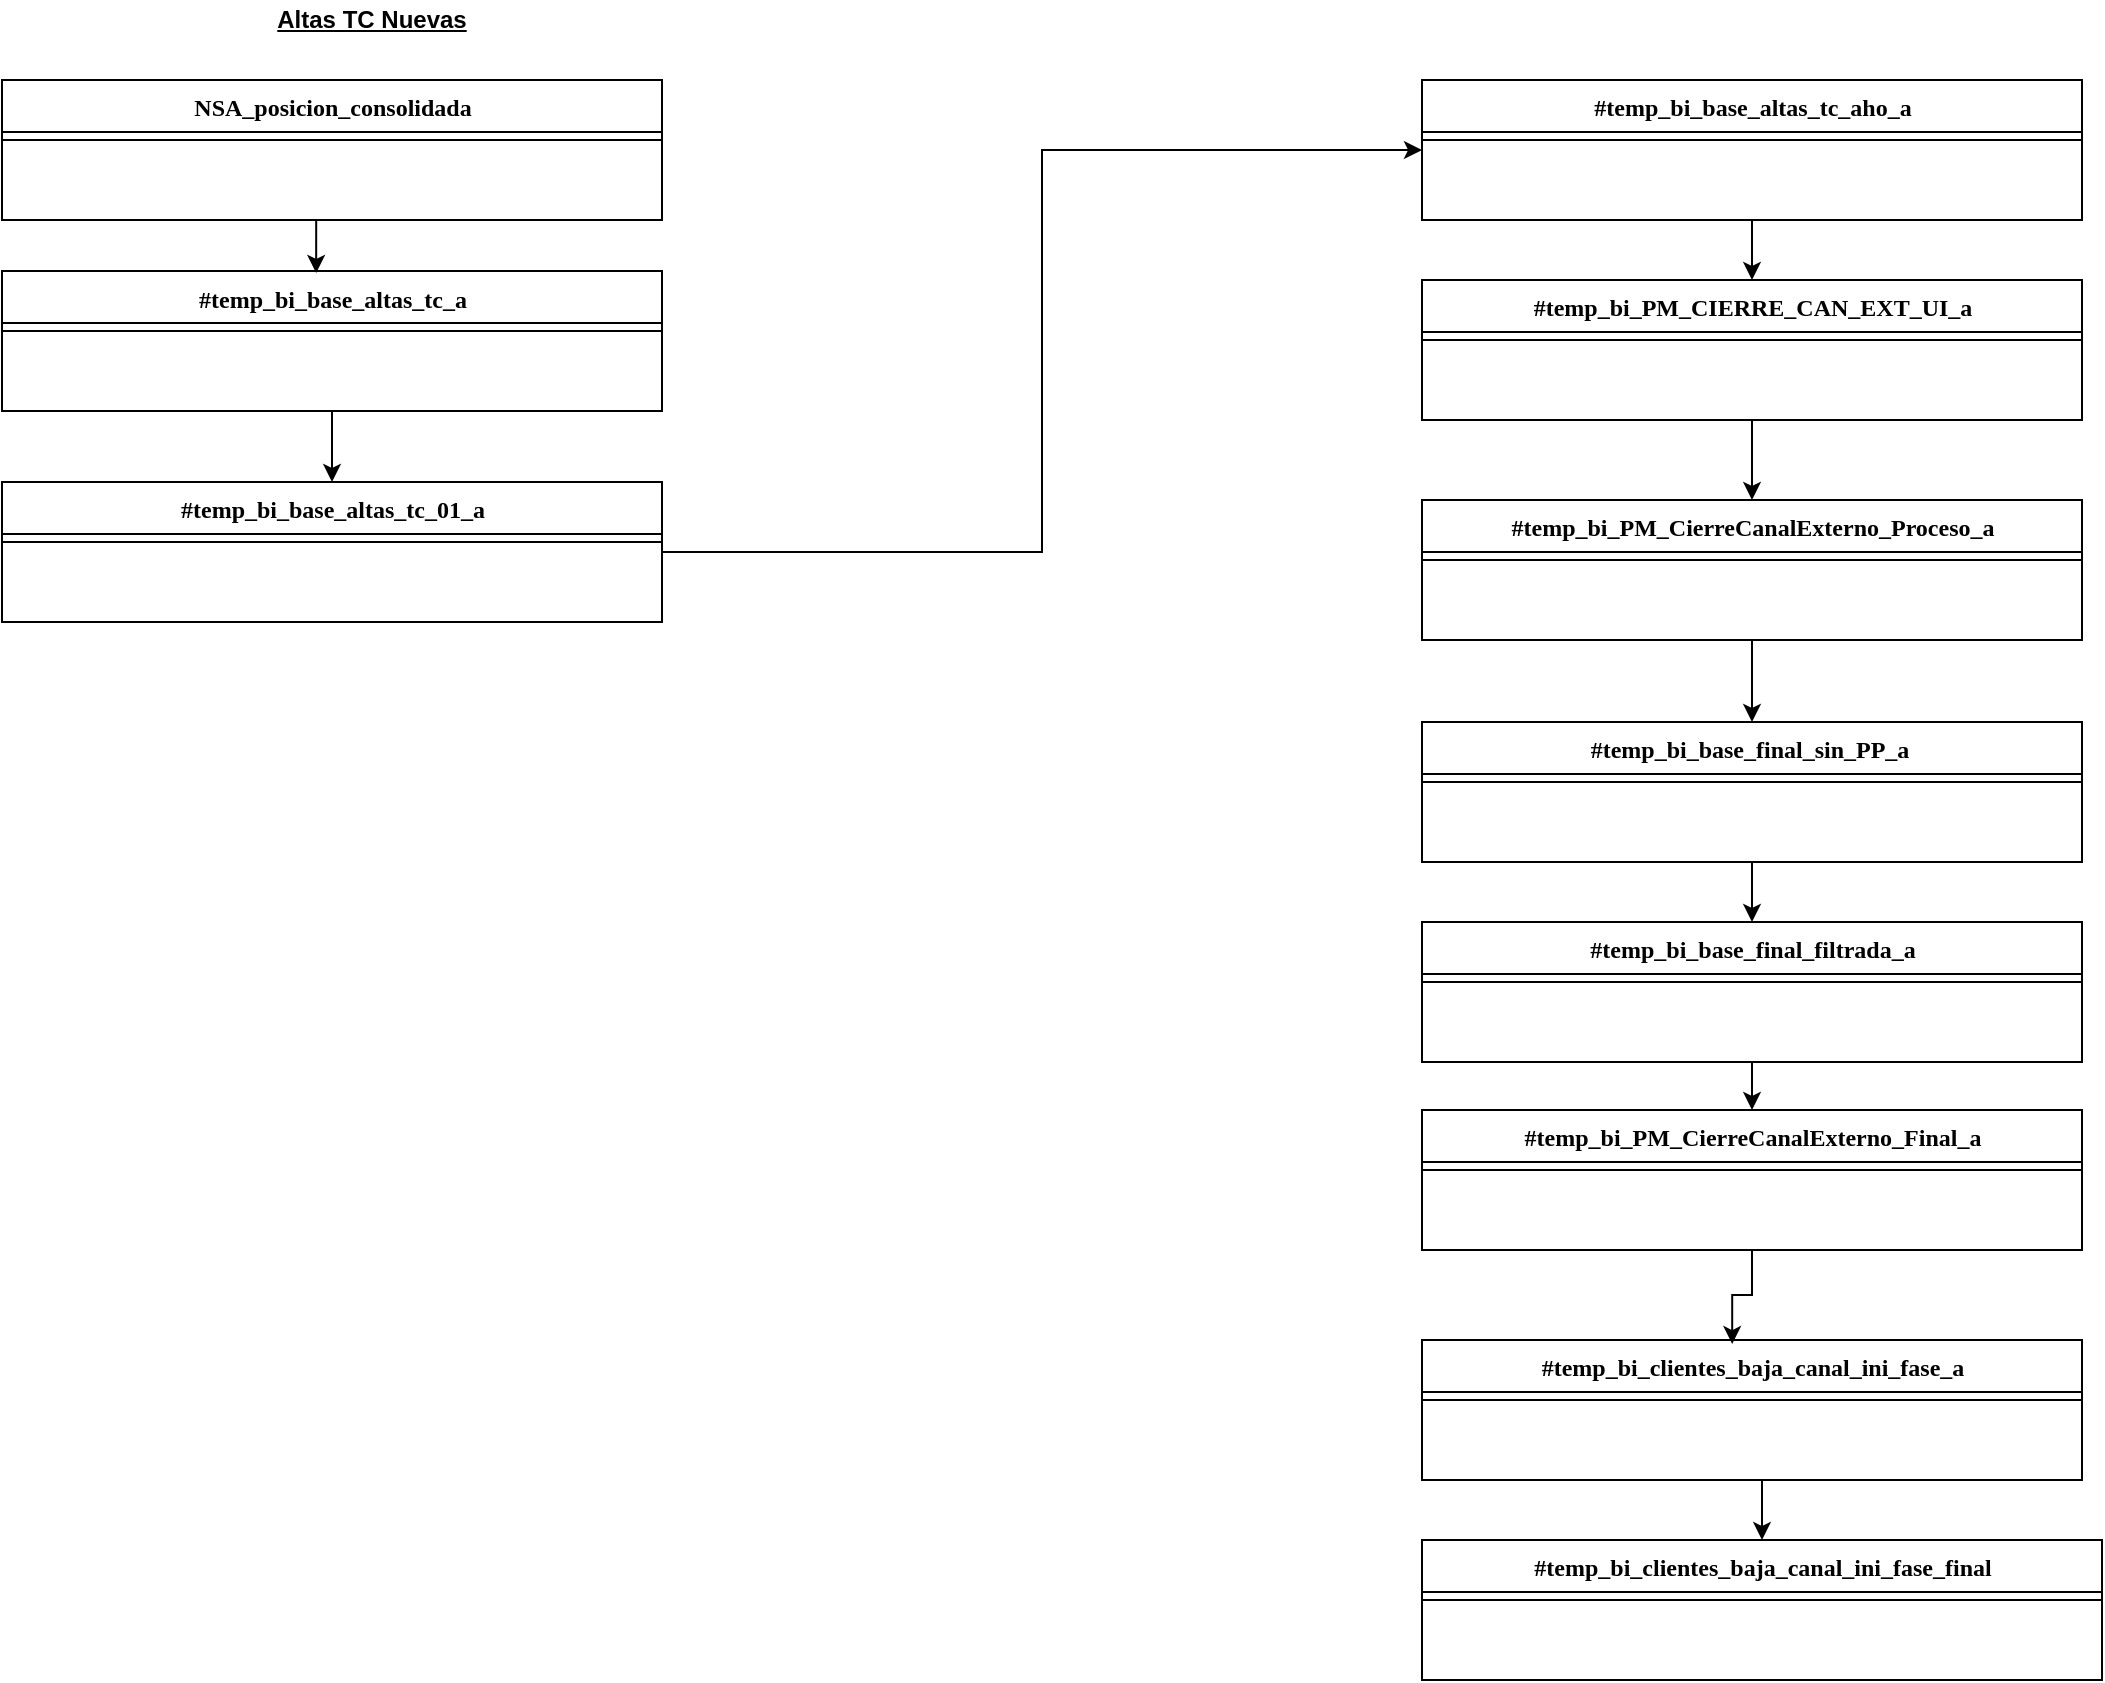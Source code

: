 <mxfile version="10.7.5" type="github"><diagram name="Page-1" id="9f46799a-70d6-7492-0946-bef42562c5a5"><mxGraphModel dx="1029" dy="469" grid="1" gridSize="10" guides="1" tooltips="1" connect="1" arrows="1" fold="1" page="1" pageScale="1" pageWidth="1100" pageHeight="850" background="#ffffff" math="0" shadow="0"><root><mxCell id="0"/><mxCell id="1" parent="0"/><mxCell id="78961159f06e98e8-17" value="#temp_bi_clientes_baja_canal_ini_fase_final" style="swimlane;html=1;fontStyle=1;align=center;verticalAlign=top;childLayout=stackLayout;horizontal=1;startSize=26;horizontalStack=0;resizeParent=1;resizeLast=0;collapsible=1;marginBottom=0;swimlaneFillColor=#ffffff;rounded=0;shadow=0;comic=0;labelBackgroundColor=none;strokeColor=#000000;strokeWidth=1;fillColor=none;fontFamily=Verdana;fontSize=12;fontColor=#000000;" parent="1" vertex="1"><mxGeometry x="740" y="770" width="340" height="70" as="geometry"/></mxCell><mxCell id="78961159f06e98e8-19" value="" style="line;html=1;strokeWidth=1;fillColor=none;align=left;verticalAlign=middle;spacingTop=-1;spacingLeft=3;spacingRight=3;rotatable=0;labelPosition=right;points=[];portConstraint=eastwest;" parent="78961159f06e98e8-17" vertex="1"><mxGeometry y="26" width="340" height="8" as="geometry"/></mxCell><mxCell id="-yuGJ59-DpwyIY4GGje7-4" style="edgeStyle=orthogonalEdgeStyle;rounded=0;orthogonalLoop=1;jettySize=auto;html=1;exitX=0.5;exitY=1;exitDx=0;exitDy=0;entryX=0.5;entryY=0;entryDx=0;entryDy=0;" edge="1" parent="1" source="IRdtAL1o3jQPXovUXI47-1" target="78961159f06e98e8-17"><mxGeometry relative="1" as="geometry"/></mxCell><mxCell id="IRdtAL1o3jQPXovUXI47-1" value="#temp_bi_clientes_baja_canal_ini_fase_a" style="swimlane;html=1;fontStyle=1;align=center;verticalAlign=top;childLayout=stackLayout;horizontal=1;startSize=26;horizontalStack=0;resizeParent=1;resizeLast=0;collapsible=1;marginBottom=0;swimlaneFillColor=#ffffff;rounded=0;shadow=0;comic=0;labelBackgroundColor=none;strokeColor=#000000;strokeWidth=1;fillColor=none;fontFamily=Verdana;fontSize=12;fontColor=#000000;" parent="1" vertex="1"><mxGeometry x="740" y="670" width="330" height="70" as="geometry"/></mxCell><mxCell id="IRdtAL1o3jQPXovUXI47-2" value="" style="line;html=1;strokeWidth=1;fillColor=none;align=left;verticalAlign=middle;spacingTop=-1;spacingLeft=3;spacingRight=3;rotatable=0;labelPosition=right;points=[];portConstraint=eastwest;" parent="IRdtAL1o3jQPXovUXI47-1" vertex="1"><mxGeometry y="26" width="330" height="8" as="geometry"/></mxCell><mxCell id="IRdtAL1o3jQPXovUXI47-6" style="edgeStyle=orthogonalEdgeStyle;rounded=0;orthogonalLoop=1;jettySize=auto;html=1;exitX=0.5;exitY=1;exitDx=0;exitDy=0;entryX=0.47;entryY=0.029;entryDx=0;entryDy=0;entryPerimeter=0;" parent="1" source="IRdtAL1o3jQPXovUXI47-4" target="IRdtAL1o3jQPXovUXI47-1" edge="1"><mxGeometry relative="1" as="geometry"/></mxCell><mxCell id="IRdtAL1o3jQPXovUXI47-4" value="#temp_bi_PM_CierreCanalExterno_Final_a" style="swimlane;html=1;fontStyle=1;align=center;verticalAlign=top;childLayout=stackLayout;horizontal=1;startSize=26;horizontalStack=0;resizeParent=1;resizeLast=0;collapsible=1;marginBottom=0;swimlaneFillColor=#ffffff;rounded=0;shadow=0;comic=0;labelBackgroundColor=none;strokeColor=#000000;strokeWidth=1;fillColor=none;fontFamily=Verdana;fontSize=12;fontColor=#000000;" parent="1" vertex="1"><mxGeometry x="740" y="555" width="330" height="70" as="geometry"/></mxCell><mxCell id="IRdtAL1o3jQPXovUXI47-5" value="" style="line;html=1;strokeWidth=1;fillColor=none;align=left;verticalAlign=middle;spacingTop=-1;spacingLeft=3;spacingRight=3;rotatable=0;labelPosition=right;points=[];portConstraint=eastwest;" parent="IRdtAL1o3jQPXovUXI47-4" vertex="1"><mxGeometry y="26" width="330" height="8" as="geometry"/></mxCell><mxCell id="IRdtAL1o3jQPXovUXI47-9" style="edgeStyle=orthogonalEdgeStyle;rounded=0;orthogonalLoop=1;jettySize=auto;html=1;exitX=0.5;exitY=1;exitDx=0;exitDy=0;entryX=0.5;entryY=0;entryDx=0;entryDy=0;" parent="1" source="IRdtAL1o3jQPXovUXI47-7" target="IRdtAL1o3jQPXovUXI47-4" edge="1"><mxGeometry relative="1" as="geometry"/></mxCell><mxCell id="IRdtAL1o3jQPXovUXI47-7" value="#temp_bi_base_final_filtrada_a" style="swimlane;html=1;fontStyle=1;align=center;verticalAlign=top;childLayout=stackLayout;horizontal=1;startSize=26;horizontalStack=0;resizeParent=1;resizeLast=0;collapsible=1;marginBottom=0;swimlaneFillColor=#ffffff;rounded=0;shadow=0;comic=0;labelBackgroundColor=none;strokeColor=#000000;strokeWidth=1;fillColor=none;fontFamily=Verdana;fontSize=12;fontColor=#000000;" parent="1" vertex="1"><mxGeometry x="740" y="461" width="330" height="70" as="geometry"/></mxCell><mxCell id="IRdtAL1o3jQPXovUXI47-8" value="" style="line;html=1;strokeWidth=1;fillColor=none;align=left;verticalAlign=middle;spacingTop=-1;spacingLeft=3;spacingRight=3;rotatable=0;labelPosition=right;points=[];portConstraint=eastwest;" parent="IRdtAL1o3jQPXovUXI47-7" vertex="1"><mxGeometry y="26" width="330" height="8" as="geometry"/></mxCell><mxCell id="IRdtAL1o3jQPXovUXI47-16" style="edgeStyle=orthogonalEdgeStyle;rounded=0;orthogonalLoop=1;jettySize=auto;html=1;exitX=0.5;exitY=1;exitDx=0;exitDy=0;entryX=0.5;entryY=0;entryDx=0;entryDy=0;" parent="1" source="IRdtAL1o3jQPXovUXI47-14" target="IRdtAL1o3jQPXovUXI47-7" edge="1"><mxGeometry relative="1" as="geometry"/></mxCell><mxCell id="IRdtAL1o3jQPXovUXI47-14" value="#temp_bi_base_final_sin_PP_a&amp;nbsp;" style="swimlane;html=1;fontStyle=1;align=center;verticalAlign=top;childLayout=stackLayout;horizontal=1;startSize=26;horizontalStack=0;resizeParent=1;resizeLast=0;collapsible=1;marginBottom=0;swimlaneFillColor=#ffffff;rounded=0;shadow=0;comic=0;labelBackgroundColor=none;strokeColor=#000000;strokeWidth=1;fillColor=none;fontFamily=Verdana;fontSize=12;fontColor=#000000;" parent="1" vertex="1"><mxGeometry x="740" y="361" width="330" height="70" as="geometry"/></mxCell><mxCell id="IRdtAL1o3jQPXovUXI47-15" value="" style="line;html=1;strokeWidth=1;fillColor=none;align=left;verticalAlign=middle;spacingTop=-1;spacingLeft=3;spacingRight=3;rotatable=0;labelPosition=right;points=[];portConstraint=eastwest;" parent="IRdtAL1o3jQPXovUXI47-14" vertex="1"><mxGeometry y="26" width="330" height="8" as="geometry"/></mxCell><mxCell id="IRdtAL1o3jQPXovUXI47-19" style="edgeStyle=orthogonalEdgeStyle;rounded=0;orthogonalLoop=1;jettySize=auto;html=1;exitX=0.5;exitY=1;exitDx=0;exitDy=0;entryX=0.5;entryY=0;entryDx=0;entryDy=0;" parent="1" source="IRdtAL1o3jQPXovUXI47-17" target="IRdtAL1o3jQPXovUXI47-14" edge="1"><mxGeometry relative="1" as="geometry"/></mxCell><mxCell id="IRdtAL1o3jQPXovUXI47-17" value="#temp_bi_PM_CierreCanalExterno_Proceso_a" style="swimlane;html=1;fontStyle=1;align=center;verticalAlign=top;childLayout=stackLayout;horizontal=1;startSize=26;horizontalStack=0;resizeParent=1;resizeLast=0;collapsible=1;marginBottom=0;swimlaneFillColor=#ffffff;rounded=0;shadow=0;comic=0;labelBackgroundColor=none;strokeColor=#000000;strokeWidth=1;fillColor=none;fontFamily=Verdana;fontSize=12;fontColor=#000000;" parent="1" vertex="1"><mxGeometry x="740" y="250" width="330" height="70" as="geometry"/></mxCell><mxCell id="IRdtAL1o3jQPXovUXI47-18" value="" style="line;html=1;strokeWidth=1;fillColor=none;align=left;verticalAlign=middle;spacingTop=-1;spacingLeft=3;spacingRight=3;rotatable=0;labelPosition=right;points=[];portConstraint=eastwest;" parent="IRdtAL1o3jQPXovUXI47-17" vertex="1"><mxGeometry y="26" width="330" height="8" as="geometry"/></mxCell><mxCell id="IRdtAL1o3jQPXovUXI47-22" style="edgeStyle=orthogonalEdgeStyle;rounded=0;orthogonalLoop=1;jettySize=auto;html=1;exitX=0.5;exitY=1;exitDx=0;exitDy=0;entryX=0.5;entryY=0;entryDx=0;entryDy=0;" parent="1" source="IRdtAL1o3jQPXovUXI47-20" target="IRdtAL1o3jQPXovUXI47-17" edge="1"><mxGeometry relative="1" as="geometry"/></mxCell><mxCell id="IRdtAL1o3jQPXovUXI47-20" value="#temp_bi_PM_CIERRE_CAN_EXT_UI_a" style="swimlane;html=1;fontStyle=1;align=center;verticalAlign=top;childLayout=stackLayout;horizontal=1;startSize=26;horizontalStack=0;resizeParent=1;resizeLast=0;collapsible=1;marginBottom=0;swimlaneFillColor=#ffffff;rounded=0;shadow=0;comic=0;labelBackgroundColor=none;strokeColor=#000000;strokeWidth=1;fillColor=none;fontFamily=Verdana;fontSize=12;fontColor=#000000;" parent="1" vertex="1"><mxGeometry x="740" y="140" width="330" height="70" as="geometry"/></mxCell><mxCell id="IRdtAL1o3jQPXovUXI47-21" value="" style="line;html=1;strokeWidth=1;fillColor=none;align=left;verticalAlign=middle;spacingTop=-1;spacingLeft=3;spacingRight=3;rotatable=0;labelPosition=right;points=[];portConstraint=eastwest;" parent="IRdtAL1o3jQPXovUXI47-20" vertex="1"><mxGeometry y="26" width="330" height="8" as="geometry"/></mxCell><mxCell id="-yuGJ59-DpwyIY4GGje7-3" style="edgeStyle=orthogonalEdgeStyle;rounded=0;orthogonalLoop=1;jettySize=auto;html=1;exitX=0.5;exitY=1;exitDx=0;exitDy=0;entryX=0.5;entryY=0;entryDx=0;entryDy=0;" edge="1" parent="1" source="-yuGJ59-DpwyIY4GGje7-1" target="IRdtAL1o3jQPXovUXI47-20"><mxGeometry relative="1" as="geometry"/></mxCell><mxCell id="-yuGJ59-DpwyIY4GGje7-1" value="#temp_bi_base_altas_tc_aho_a" style="swimlane;html=1;fontStyle=1;align=center;verticalAlign=top;childLayout=stackLayout;horizontal=1;startSize=26;horizontalStack=0;resizeParent=1;resizeLast=0;collapsible=1;marginBottom=0;swimlaneFillColor=#ffffff;rounded=0;shadow=0;comic=0;labelBackgroundColor=none;strokeColor=#000000;strokeWidth=1;fillColor=none;fontFamily=Verdana;fontSize=12;fontColor=#000000;" vertex="1" parent="1"><mxGeometry x="740" y="40" width="330" height="70" as="geometry"/></mxCell><mxCell id="-yuGJ59-DpwyIY4GGje7-2" value="" style="line;html=1;strokeWidth=1;fillColor=none;align=left;verticalAlign=middle;spacingTop=-1;spacingLeft=3;spacingRight=3;rotatable=0;labelPosition=right;points=[];portConstraint=eastwest;" vertex="1" parent="-yuGJ59-DpwyIY4GGje7-1"><mxGeometry y="26" width="330" height="8" as="geometry"/></mxCell><mxCell id="-yuGJ59-DpwyIY4GGje7-7" style="edgeStyle=orthogonalEdgeStyle;rounded=0;orthogonalLoop=1;jettySize=auto;html=1;exitX=1;exitY=0.5;exitDx=0;exitDy=0;entryX=0;entryY=0.5;entryDx=0;entryDy=0;" edge="1" parent="1" source="-yuGJ59-DpwyIY4GGje7-5" target="-yuGJ59-DpwyIY4GGje7-1"><mxGeometry relative="1" as="geometry"/></mxCell><mxCell id="-yuGJ59-DpwyIY4GGje7-5" value="#temp_bi_base_altas_tc_01_a" style="swimlane;html=1;fontStyle=1;align=center;verticalAlign=top;childLayout=stackLayout;horizontal=1;startSize=26;horizontalStack=0;resizeParent=1;resizeLast=0;collapsible=1;marginBottom=0;swimlaneFillColor=#ffffff;rounded=0;shadow=0;comic=0;labelBackgroundColor=none;strokeColor=#000000;strokeWidth=1;fillColor=none;fontFamily=Verdana;fontSize=12;fontColor=#000000;" vertex="1" parent="1"><mxGeometry x="30" y="241" width="330" height="70" as="geometry"/></mxCell><mxCell id="-yuGJ59-DpwyIY4GGje7-6" value="" style="line;html=1;strokeWidth=1;fillColor=none;align=left;verticalAlign=middle;spacingTop=-1;spacingLeft=3;spacingRight=3;rotatable=0;labelPosition=right;points=[];portConstraint=eastwest;" vertex="1" parent="-yuGJ59-DpwyIY4GGje7-5"><mxGeometry y="26" width="330" height="8" as="geometry"/></mxCell><mxCell id="-yuGJ59-DpwyIY4GGje7-15" style="edgeStyle=orthogonalEdgeStyle;rounded=0;orthogonalLoop=1;jettySize=auto;html=1;exitX=0.5;exitY=1;exitDx=0;exitDy=0;entryX=0.5;entryY=0;entryDx=0;entryDy=0;" edge="1" parent="1" source="-yuGJ59-DpwyIY4GGje7-8" target="-yuGJ59-DpwyIY4GGje7-5"><mxGeometry relative="1" as="geometry"/></mxCell><mxCell id="-yuGJ59-DpwyIY4GGje7-8" value="#temp_bi_base_altas_tc_a" style="swimlane;html=1;fontStyle=1;align=center;verticalAlign=top;childLayout=stackLayout;horizontal=1;startSize=26;horizontalStack=0;resizeParent=1;resizeLast=0;collapsible=1;marginBottom=0;swimlaneFillColor=#ffffff;rounded=0;shadow=0;comic=0;labelBackgroundColor=none;strokeColor=#000000;strokeWidth=1;fillColor=none;fontFamily=Verdana;fontSize=12;fontColor=#000000;" vertex="1" parent="1"><mxGeometry x="30" y="135.5" width="330" height="70" as="geometry"/></mxCell><mxCell id="-yuGJ59-DpwyIY4GGje7-9" value="" style="line;html=1;strokeWidth=1;fillColor=none;align=left;verticalAlign=middle;spacingTop=-1;spacingLeft=3;spacingRight=3;rotatable=0;labelPosition=right;points=[];portConstraint=eastwest;" vertex="1" parent="-yuGJ59-DpwyIY4GGje7-8"><mxGeometry y="26" width="330" height="8" as="geometry"/></mxCell><mxCell id="-yuGJ59-DpwyIY4GGje7-14" style="edgeStyle=orthogonalEdgeStyle;rounded=0;orthogonalLoop=1;jettySize=auto;html=1;exitX=0.5;exitY=1;exitDx=0;exitDy=0;entryX=0.476;entryY=0.014;entryDx=0;entryDy=0;entryPerimeter=0;" edge="1" parent="1" source="-yuGJ59-DpwyIY4GGje7-11" target="-yuGJ59-DpwyIY4GGje7-8"><mxGeometry relative="1" as="geometry"/></mxCell><mxCell id="-yuGJ59-DpwyIY4GGje7-11" value="NSA_posicion_consolidada" style="swimlane;html=1;fontStyle=1;align=center;verticalAlign=top;childLayout=stackLayout;horizontal=1;startSize=26;horizontalStack=0;resizeParent=1;resizeLast=0;collapsible=1;marginBottom=0;swimlaneFillColor=#ffffff;rounded=0;shadow=0;comic=0;labelBackgroundColor=none;strokeColor=#000000;strokeWidth=1;fillColor=none;fontFamily=Verdana;fontSize=12;fontColor=#000000;" vertex="1" parent="1"><mxGeometry x="30" y="40" width="330" height="70" as="geometry"/></mxCell><mxCell id="-yuGJ59-DpwyIY4GGje7-12" value="" style="line;html=1;strokeWidth=1;fillColor=none;align=left;verticalAlign=middle;spacingTop=-1;spacingLeft=3;spacingRight=3;rotatable=0;labelPosition=right;points=[];portConstraint=eastwest;" vertex="1" parent="-yuGJ59-DpwyIY4GGje7-11"><mxGeometry y="26" width="330" height="8" as="geometry"/></mxCell><mxCell id="-yuGJ59-DpwyIY4GGje7-16" value="&lt;b&gt;&lt;u&gt;Altas TC Nuevas&lt;/u&gt;&lt;/b&gt;" style="text;html=1;strokeColor=none;fillColor=none;align=center;verticalAlign=middle;whiteSpace=wrap;rounded=0;" vertex="1" parent="1"><mxGeometry x="130" width="170" height="20" as="geometry"/></mxCell></root></mxGraphModel></diagram></mxfile>